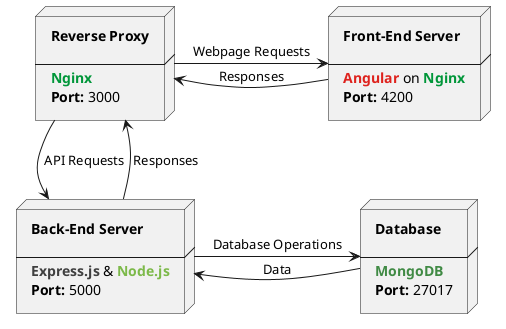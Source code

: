 @startuml docker-deployment
node reverseProxy [
<b>Reverse Proxy</b>

----
<b><color:#009639>Nginx</color></b>
<b>Port:</b> 3000
]
node frontend [
<b>Front-End Server</b>

----
<b><color:#de221d>Angular</color></b> on <b><color:#009639>Nginx</color></b>
<b>Port:</b> 4200
]
node backend [
<b>Back-End Server</b>

----
<b><color:#3f3f3f>Express.js</color></b> & <b><color:#7cb949>Node.js</color></b>
<b>Port:</b> 5000
]
node mongoDatabase [
<b>Database</b>

----
<b><color:#408a44>MongoDB</color></b>
<b>Port:</b> 27017
]

reverseProxy -r-> frontend : Webpage Requests
frontend -l-> reverseProxy : Responses
reverseProxy -d-> backend : " API Requests"
backend -u-> reverseProxy : " Responses"
backend -r-> mongoDatabase : Database Operations
mongoDatabase -l-> backend : Data
@enduml